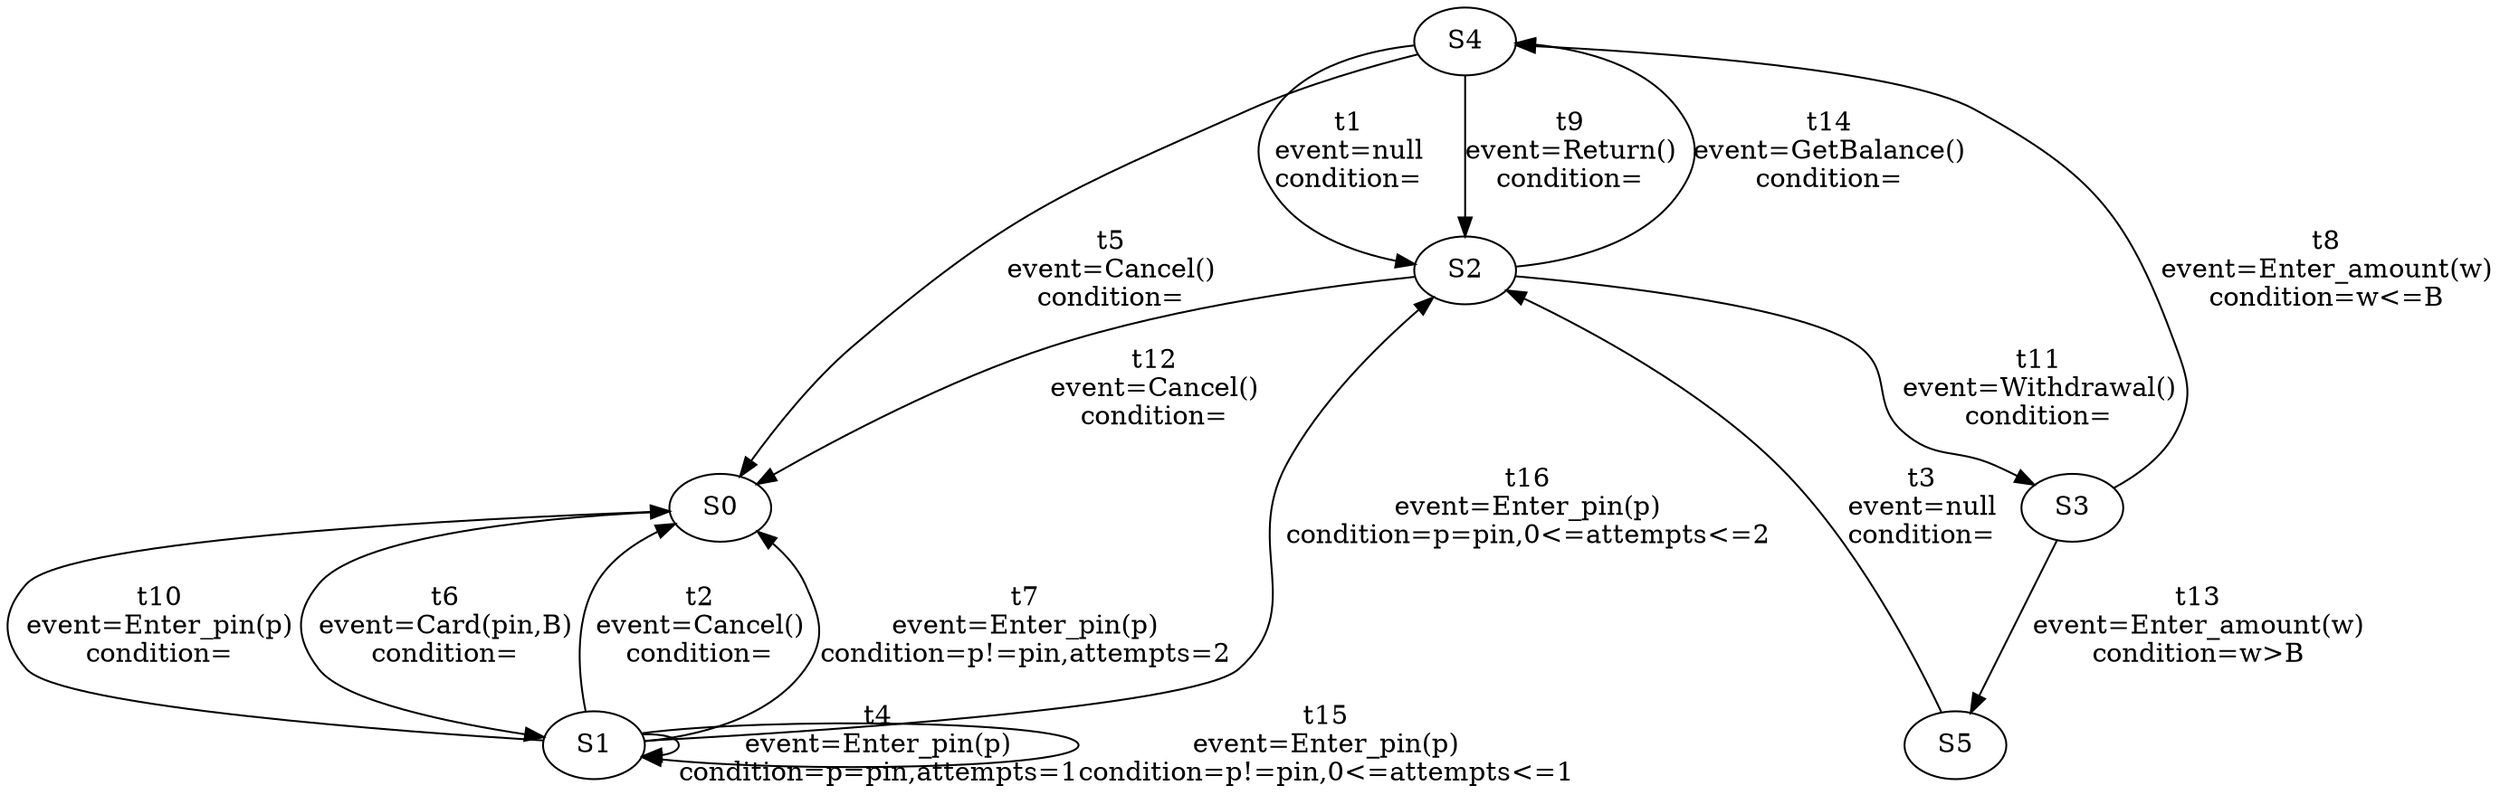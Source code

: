 digraph g {
 S4 -> S2 [ label="t1
event=null
condition=" ];
 S1 -> S0 [ label="t2
event=Cancel()
condition=" ];
 S5 -> S2 [ label="t3
event=null
condition=" ];
 S1 -> S1 [ label="t4
event=Enter_pin(p)
condition=p=pin,attempts=1" ];
 S4 -> S0 [ label="t5
event=Cancel()
condition=" ];
 S0 -> S1 [ label="t6
event=Card(pin,B)
condition=" ];
 S1 -> S0 [ label="t7
event=Enter_pin(p)
condition=p!=pin,attempts=2" ];
 S3 -> S4 [ label="t8
event=Enter_amount(w)
condition=w<=B" ];
 S4 -> S2 [ label="t9
event=Return()
condition=" ];
 S1 -> S0 [ label="t10
event=Enter_pin(p)
condition=" ];
 S2 -> S3 [ label="t11
event=Withdrawal()
condition=" ];
 S2 -> S0 [ label="t12
event=Cancel()
condition=" ];
 S3 -> S5 [ label="t13
event=Enter_amount(w)
condition=w>B" ];
 S2 -> S4 [ label="t14
event=GetBalance()
condition=" ];
 S1 -> S1 [ label="t15
event=Enter_pin(p)
condition=p!=pin,0<=attempts<=1" ];
 S1 -> S2 [ label="t16
event=Enter_pin(p)
condition=p=pin,0<=attempts<=2" ];
}
